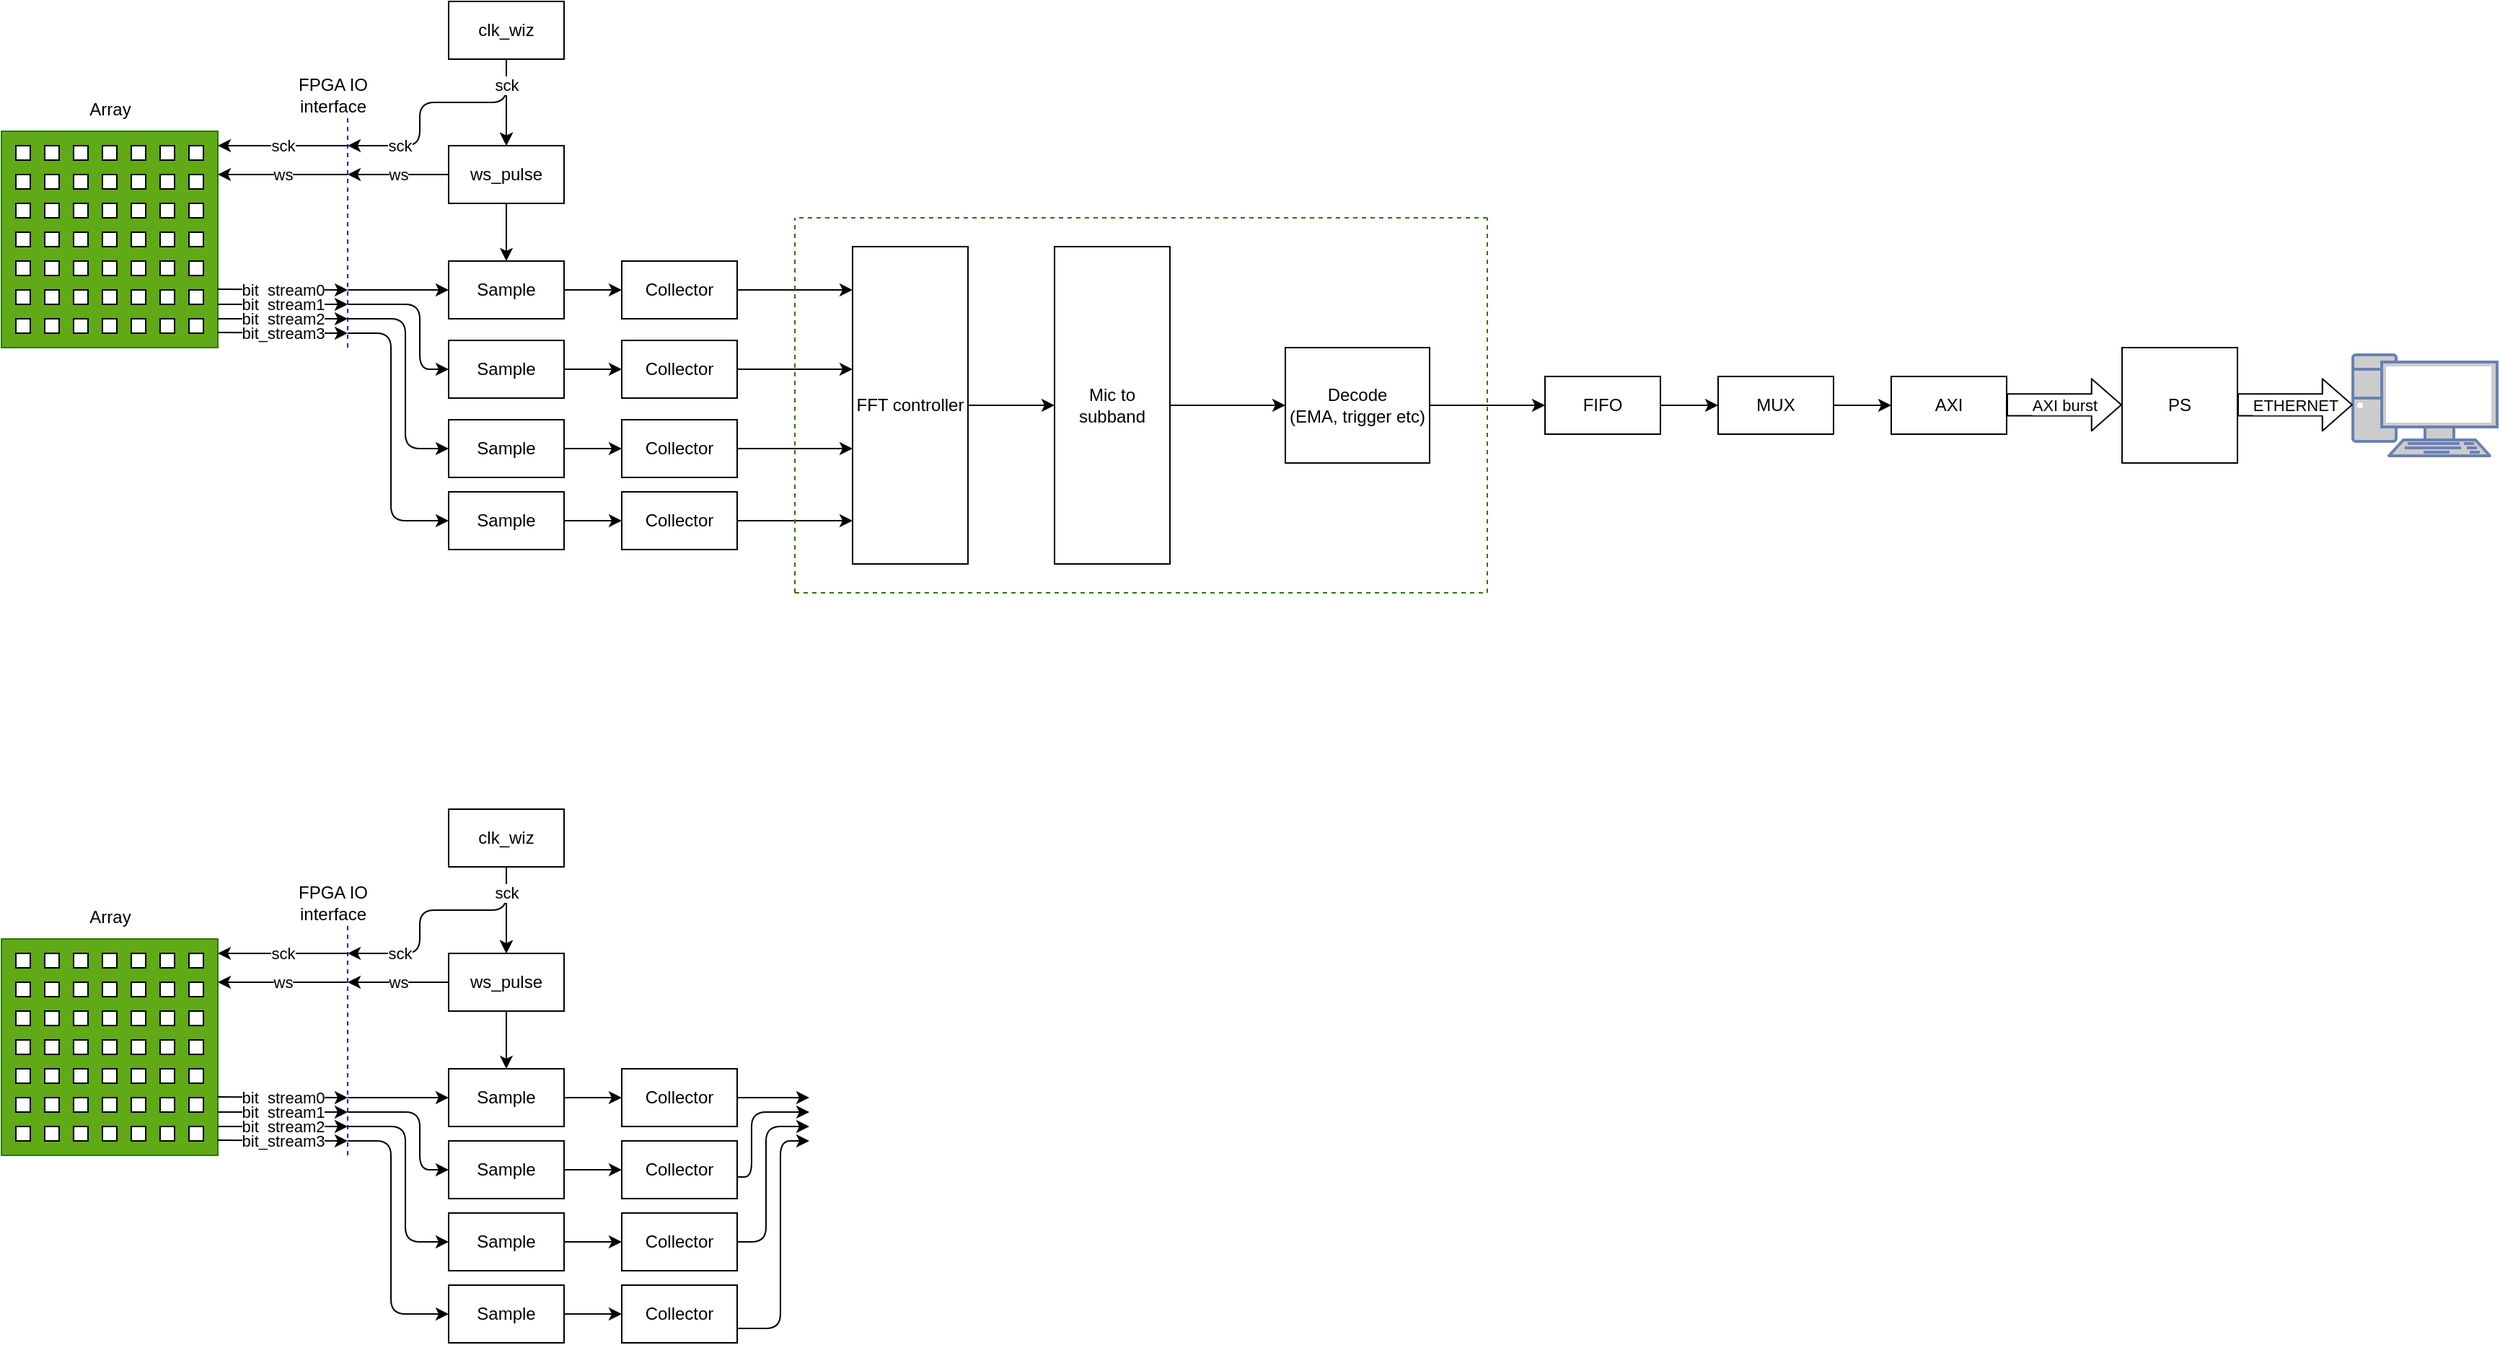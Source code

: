 <mxfile>
    <diagram id="GTZKiN90T42vVBbvYjVK" name="Page-1">
        <mxGraphModel dx="929" dy="769" grid="1" gridSize="10" guides="1" tooltips="1" connect="1" arrows="1" fold="1" page="1" pageScale="1" pageWidth="1920" pageHeight="1200" math="0" shadow="0">
            <root>
                <mxCell id="0"/>
                <mxCell id="1" parent="0"/>
                <mxCell id="2" value="" style="fontColor=#0066CC;verticalAlign=top;verticalLabelPosition=bottom;labelPosition=center;align=center;html=1;outlineConnect=0;fillColor=#CCCCCC;strokeColor=#6881B3;gradientColor=none;gradientDirection=north;strokeWidth=2;shape=mxgraph.networks.pc;" parent="1" vertex="1">
                    <mxGeometry x="1750" y="365" width="100" height="70" as="geometry"/>
                </mxCell>
                <mxCell id="3" value="" style="rounded=0;whiteSpace=wrap;html=1;fillColor=#60a917;fontColor=#ffffff;strokeColor=#2D7600;" parent="1" vertex="1">
                    <mxGeometry x="120" y="210" width="150" height="150" as="geometry"/>
                </mxCell>
                <mxCell id="4" value="" style="rounded=0;whiteSpace=wrap;html=1;" parent="1" vertex="1">
                    <mxGeometry x="130" y="220" width="10" height="10" as="geometry"/>
                </mxCell>
                <mxCell id="5" value="" style="rounded=0;whiteSpace=wrap;html=1;" parent="1" vertex="1">
                    <mxGeometry x="150" y="220" width="10" height="10" as="geometry"/>
                </mxCell>
                <mxCell id="6" value="" style="rounded=0;whiteSpace=wrap;html=1;" parent="1" vertex="1">
                    <mxGeometry x="170" y="220" width="10" height="10" as="geometry"/>
                </mxCell>
                <mxCell id="7" value="" style="rounded=0;whiteSpace=wrap;html=1;" parent="1" vertex="1">
                    <mxGeometry x="190" y="220" width="10" height="10" as="geometry"/>
                </mxCell>
                <mxCell id="8" value="" style="rounded=0;whiteSpace=wrap;html=1;" parent="1" vertex="1">
                    <mxGeometry x="210" y="220" width="10" height="10" as="geometry"/>
                </mxCell>
                <mxCell id="9" value="" style="rounded=0;whiteSpace=wrap;html=1;" parent="1" vertex="1">
                    <mxGeometry x="230" y="220" width="10" height="10" as="geometry"/>
                </mxCell>
                <mxCell id="10" value="" style="rounded=0;whiteSpace=wrap;html=1;" parent="1" vertex="1">
                    <mxGeometry x="250" y="220" width="10" height="10" as="geometry"/>
                </mxCell>
                <mxCell id="11" value="" style="rounded=0;whiteSpace=wrap;html=1;" parent="1" vertex="1">
                    <mxGeometry x="130" y="240" width="10" height="10" as="geometry"/>
                </mxCell>
                <mxCell id="12" value="" style="rounded=0;whiteSpace=wrap;html=1;" parent="1" vertex="1">
                    <mxGeometry x="150" y="240" width="10" height="10" as="geometry"/>
                </mxCell>
                <mxCell id="13" value="" style="rounded=0;whiteSpace=wrap;html=1;" parent="1" vertex="1">
                    <mxGeometry x="170" y="240" width="10" height="10" as="geometry"/>
                </mxCell>
                <mxCell id="14" value="" style="rounded=0;whiteSpace=wrap;html=1;" parent="1" vertex="1">
                    <mxGeometry x="190" y="240" width="10" height="10" as="geometry"/>
                </mxCell>
                <mxCell id="15" value="" style="rounded=0;whiteSpace=wrap;html=1;" parent="1" vertex="1">
                    <mxGeometry x="210" y="240" width="10" height="10" as="geometry"/>
                </mxCell>
                <mxCell id="16" value="" style="rounded=0;whiteSpace=wrap;html=1;" parent="1" vertex="1">
                    <mxGeometry x="230" y="240" width="10" height="10" as="geometry"/>
                </mxCell>
                <mxCell id="17" value="" style="rounded=0;whiteSpace=wrap;html=1;" parent="1" vertex="1">
                    <mxGeometry x="250" y="240" width="10" height="10" as="geometry"/>
                </mxCell>
                <mxCell id="18" value="" style="rounded=0;whiteSpace=wrap;html=1;" parent="1" vertex="1">
                    <mxGeometry x="130" y="260" width="10" height="10" as="geometry"/>
                </mxCell>
                <mxCell id="19" value="" style="rounded=0;whiteSpace=wrap;html=1;" parent="1" vertex="1">
                    <mxGeometry x="150" y="260" width="10" height="10" as="geometry"/>
                </mxCell>
                <mxCell id="20" value="" style="rounded=0;whiteSpace=wrap;html=1;" parent="1" vertex="1">
                    <mxGeometry x="170" y="260" width="10" height="10" as="geometry"/>
                </mxCell>
                <mxCell id="21" value="" style="rounded=0;whiteSpace=wrap;html=1;" parent="1" vertex="1">
                    <mxGeometry x="190" y="260" width="10" height="10" as="geometry"/>
                </mxCell>
                <mxCell id="22" value="" style="rounded=0;whiteSpace=wrap;html=1;" parent="1" vertex="1">
                    <mxGeometry x="210" y="260" width="10" height="10" as="geometry"/>
                </mxCell>
                <mxCell id="23" value="" style="rounded=0;whiteSpace=wrap;html=1;" parent="1" vertex="1">
                    <mxGeometry x="230" y="260" width="10" height="10" as="geometry"/>
                </mxCell>
                <mxCell id="24" value="" style="rounded=0;whiteSpace=wrap;html=1;" parent="1" vertex="1">
                    <mxGeometry x="250" y="260" width="10" height="10" as="geometry"/>
                </mxCell>
                <mxCell id="25" value="" style="rounded=0;whiteSpace=wrap;html=1;" parent="1" vertex="1">
                    <mxGeometry x="130" y="280" width="10" height="10" as="geometry"/>
                </mxCell>
                <mxCell id="26" value="" style="rounded=0;whiteSpace=wrap;html=1;" parent="1" vertex="1">
                    <mxGeometry x="150" y="280" width="10" height="10" as="geometry"/>
                </mxCell>
                <mxCell id="27" value="" style="rounded=0;whiteSpace=wrap;html=1;" parent="1" vertex="1">
                    <mxGeometry x="170" y="280" width="10" height="10" as="geometry"/>
                </mxCell>
                <mxCell id="28" value="" style="rounded=0;whiteSpace=wrap;html=1;" parent="1" vertex="1">
                    <mxGeometry x="190" y="280" width="10" height="10" as="geometry"/>
                </mxCell>
                <mxCell id="29" value="" style="rounded=0;whiteSpace=wrap;html=1;" parent="1" vertex="1">
                    <mxGeometry x="210" y="280" width="10" height="10" as="geometry"/>
                </mxCell>
                <mxCell id="30" value="" style="rounded=0;whiteSpace=wrap;html=1;" parent="1" vertex="1">
                    <mxGeometry x="230" y="280" width="10" height="10" as="geometry"/>
                </mxCell>
                <mxCell id="31" value="" style="rounded=0;whiteSpace=wrap;html=1;" parent="1" vertex="1">
                    <mxGeometry x="250" y="280" width="10" height="10" as="geometry"/>
                </mxCell>
                <mxCell id="32" value="" style="rounded=0;whiteSpace=wrap;html=1;" parent="1" vertex="1">
                    <mxGeometry x="130" y="300" width="10" height="10" as="geometry"/>
                </mxCell>
                <mxCell id="33" value="" style="rounded=0;whiteSpace=wrap;html=1;" parent="1" vertex="1">
                    <mxGeometry x="150" y="300" width="10" height="10" as="geometry"/>
                </mxCell>
                <mxCell id="34" value="" style="rounded=0;whiteSpace=wrap;html=1;" parent="1" vertex="1">
                    <mxGeometry x="170" y="300" width="10" height="10" as="geometry"/>
                </mxCell>
                <mxCell id="35" value="" style="rounded=0;whiteSpace=wrap;html=1;" parent="1" vertex="1">
                    <mxGeometry x="190" y="300" width="10" height="10" as="geometry"/>
                </mxCell>
                <mxCell id="36" value="" style="rounded=0;whiteSpace=wrap;html=1;" parent="1" vertex="1">
                    <mxGeometry x="210" y="300" width="10" height="10" as="geometry"/>
                </mxCell>
                <mxCell id="37" value="" style="rounded=0;whiteSpace=wrap;html=1;" parent="1" vertex="1">
                    <mxGeometry x="230" y="300" width="10" height="10" as="geometry"/>
                </mxCell>
                <mxCell id="38" value="" style="rounded=0;whiteSpace=wrap;html=1;" parent="1" vertex="1">
                    <mxGeometry x="250" y="300" width="10" height="10" as="geometry"/>
                </mxCell>
                <mxCell id="39" value="" style="rounded=0;whiteSpace=wrap;html=1;" parent="1" vertex="1">
                    <mxGeometry x="130" y="320" width="10" height="10" as="geometry"/>
                </mxCell>
                <mxCell id="40" value="" style="rounded=0;whiteSpace=wrap;html=1;" parent="1" vertex="1">
                    <mxGeometry x="150" y="320" width="10" height="10" as="geometry"/>
                </mxCell>
                <mxCell id="41" value="" style="rounded=0;whiteSpace=wrap;html=1;" parent="1" vertex="1">
                    <mxGeometry x="170" y="320" width="10" height="10" as="geometry"/>
                </mxCell>
                <mxCell id="42" value="" style="rounded=0;whiteSpace=wrap;html=1;" parent="1" vertex="1">
                    <mxGeometry x="190" y="320" width="10" height="10" as="geometry"/>
                </mxCell>
                <mxCell id="43" value="" style="rounded=0;whiteSpace=wrap;html=1;" parent="1" vertex="1">
                    <mxGeometry x="210" y="320" width="10" height="10" as="geometry"/>
                </mxCell>
                <mxCell id="44" value="" style="rounded=0;whiteSpace=wrap;html=1;" parent="1" vertex="1">
                    <mxGeometry x="230" y="320" width="10" height="10" as="geometry"/>
                </mxCell>
                <mxCell id="45" value="" style="rounded=0;whiteSpace=wrap;html=1;" parent="1" vertex="1">
                    <mxGeometry x="250" y="320" width="10" height="10" as="geometry"/>
                </mxCell>
                <mxCell id="46" value="" style="rounded=0;whiteSpace=wrap;html=1;" parent="1" vertex="1">
                    <mxGeometry x="130" y="340" width="10" height="10" as="geometry"/>
                </mxCell>
                <mxCell id="47" value="" style="rounded=0;whiteSpace=wrap;html=1;" parent="1" vertex="1">
                    <mxGeometry x="150" y="340" width="10" height="10" as="geometry"/>
                </mxCell>
                <mxCell id="48" value="" style="rounded=0;whiteSpace=wrap;html=1;" parent="1" vertex="1">
                    <mxGeometry x="170" y="340" width="10" height="10" as="geometry"/>
                </mxCell>
                <mxCell id="49" value="" style="rounded=0;whiteSpace=wrap;html=1;" parent="1" vertex="1">
                    <mxGeometry x="190" y="340" width="10" height="10" as="geometry"/>
                </mxCell>
                <mxCell id="50" value="" style="rounded=0;whiteSpace=wrap;html=1;" parent="1" vertex="1">
                    <mxGeometry x="210" y="340" width="10" height="10" as="geometry"/>
                </mxCell>
                <mxCell id="51" value="" style="rounded=0;whiteSpace=wrap;html=1;" parent="1" vertex="1">
                    <mxGeometry x="230" y="340" width="10" height="10" as="geometry"/>
                </mxCell>
                <mxCell id="52" value="" style="rounded=0;whiteSpace=wrap;html=1;" parent="1" vertex="1">
                    <mxGeometry x="250" y="340" width="10" height="10" as="geometry"/>
                </mxCell>
                <mxCell id="53" value="Array" style="text;html=1;align=center;verticalAlign=middle;resizable=0;points=[];autosize=1;strokeColor=none;fillColor=none;" parent="1" vertex="1">
                    <mxGeometry x="170" y="180" width="50" height="30" as="geometry"/>
                </mxCell>
                <mxCell id="54" value="bit_stream0" style="endArrow=classic;html=1;entryX=0;entryY=0;entryDx=0;entryDy=0;entryPerimeter=0;" parent="1" target="74" edge="1">
                    <mxGeometry width="50" height="50" relative="1" as="geometry">
                        <mxPoint x="270" y="319.52" as="sourcePoint"/>
                        <mxPoint x="350" y="319.52" as="targetPoint"/>
                    </mxGeometry>
                </mxCell>
                <mxCell id="55" value="ws" style="endArrow=classic;html=1;" parent="1" edge="1">
                    <mxGeometry width="50" height="50" relative="1" as="geometry">
                        <mxPoint x="360" y="240" as="sourcePoint"/>
                        <mxPoint x="270" y="240" as="targetPoint"/>
                    </mxGeometry>
                </mxCell>
                <mxCell id="56" value="sck" style="endArrow=classic;html=1;" parent="1" edge="1">
                    <mxGeometry width="50" height="50" relative="1" as="geometry">
                        <mxPoint x="360" y="220" as="sourcePoint"/>
                        <mxPoint x="270" y="220" as="targetPoint"/>
                    </mxGeometry>
                </mxCell>
                <mxCell id="57" value="bit_stream1" style="endArrow=classic;html=1;entryX=0;entryY=0;entryDx=0;entryDy=0;entryPerimeter=0;" parent="1" target="109" edge="1">
                    <mxGeometry width="50" height="50" relative="1" as="geometry">
                        <mxPoint x="270" y="330" as="sourcePoint"/>
                        <mxPoint x="350" y="330" as="targetPoint"/>
                    </mxGeometry>
                </mxCell>
                <mxCell id="58" value="bit_stream2" style="endArrow=classic;html=1;entryX=0;entryY=0;entryDx=0;entryDy=0;entryPerimeter=0;" parent="1" target="110" edge="1">
                    <mxGeometry width="50" height="50" relative="1" as="geometry">
                        <mxPoint x="270" y="340" as="sourcePoint"/>
                        <mxPoint x="350" y="340" as="targetPoint"/>
                        <mxPoint as="offset"/>
                    </mxGeometry>
                </mxCell>
                <mxCell id="59" value="bit_stream3" style="endArrow=classic;html=1;entryX=0;entryY=0;entryDx=0;entryDy=0;entryPerimeter=0;" parent="1" target="111" edge="1">
                    <mxGeometry width="50" height="50" relative="1" as="geometry">
                        <mxPoint x="270" y="349.52" as="sourcePoint"/>
                        <mxPoint x="350" y="349.52" as="targetPoint"/>
                    </mxGeometry>
                </mxCell>
                <mxCell id="60" value="" style="endArrow=none;dashed=1;html=1;fillColor=#6a00ff;strokeColor=#3700CC;" parent="1" edge="1">
                    <mxGeometry width="50" height="50" relative="1" as="geometry">
                        <mxPoint x="360" y="360" as="sourcePoint"/>
                        <mxPoint x="360" y="200" as="targetPoint"/>
                    </mxGeometry>
                </mxCell>
                <mxCell id="61" value="FPGA IO interface" style="text;html=1;align=center;verticalAlign=middle;whiteSpace=wrap;rounded=0;" parent="1" vertex="1">
                    <mxGeometry x="320" y="170" width="60" height="30" as="geometry"/>
                </mxCell>
                <mxCell id="62" style="edgeStyle=none;html=1;entryX=0.5;entryY=0;entryDx=0;entryDy=0;" parent="1" source="64" target="66" edge="1">
                    <mxGeometry relative="1" as="geometry"/>
                </mxCell>
                <mxCell id="63" value="" style="edgeStyle=none;html=1;" parent="1" source="64" target="66" edge="1">
                    <mxGeometry relative="1" as="geometry"/>
                </mxCell>
                <mxCell id="64" value="clk_wiz" style="rounded=0;whiteSpace=wrap;html=1;" parent="1" vertex="1">
                    <mxGeometry x="430" y="120" width="80" height="40" as="geometry"/>
                </mxCell>
                <mxCell id="65" style="edgeStyle=none;html=1;entryX=0.5;entryY=0;entryDx=0;entryDy=0;" parent="1" source="66" target="73" edge="1">
                    <mxGeometry relative="1" as="geometry"/>
                </mxCell>
                <mxCell id="66" value="ws_pulse" style="rounded=0;whiteSpace=wrap;html=1;" parent="1" vertex="1">
                    <mxGeometry x="430" y="220" width="80" height="40" as="geometry"/>
                </mxCell>
                <mxCell id="67" value="ws" style="endArrow=classic;html=1;" parent="1" edge="1">
                    <mxGeometry width="50" height="50" relative="1" as="geometry">
                        <mxPoint x="430" y="240" as="sourcePoint"/>
                        <mxPoint x="360" y="240" as="targetPoint"/>
                    </mxGeometry>
                </mxCell>
                <mxCell id="68" value="sck" style="edgeStyle=none;html=1;" parent="1" source="64" edge="1">
                    <mxGeometry x="-0.789" relative="1" as="geometry">
                        <mxPoint x="360" y="220" as="targetPoint"/>
                        <Array as="points">
                            <mxPoint x="470" y="190"/>
                            <mxPoint x="410" y="190"/>
                            <mxPoint x="410" y="220"/>
                        </Array>
                        <mxPoint as="offset"/>
                    </mxGeometry>
                </mxCell>
                <mxCell id="69" value="sck" style="edgeLabel;html=1;align=center;verticalAlign=middle;resizable=0;points=[];" parent="68" vertex="1" connectable="0">
                    <mxGeometry x="0.579" relative="1" as="geometry">
                        <mxPoint as="offset"/>
                    </mxGeometry>
                </mxCell>
                <mxCell id="72" style="edgeStyle=none;html=1;entryX=0;entryY=0.5;entryDx=0;entryDy=0;" parent="1" source="73" target="76" edge="1">
                    <mxGeometry relative="1" as="geometry"/>
                </mxCell>
                <mxCell id="73" value="Sample" style="rounded=0;whiteSpace=wrap;html=1;" parent="1" vertex="1">
                    <mxGeometry x="430" y="300" width="80" height="40" as="geometry"/>
                </mxCell>
                <mxCell id="74" value="" style="endArrow=classic;html=1;" parent="1" edge="1">
                    <mxGeometry width="50" height="50" relative="1" as="geometry">
                        <mxPoint x="360" y="320" as="sourcePoint"/>
                        <mxPoint x="430" y="320" as="targetPoint"/>
                    </mxGeometry>
                </mxCell>
                <mxCell id="75" value="" style="edgeStyle=none;html=1;" parent="1" source="76" edge="1">
                    <mxGeometry relative="1" as="geometry">
                        <mxPoint x="710" y="320" as="targetPoint"/>
                    </mxGeometry>
                </mxCell>
                <mxCell id="76" value="Collector" style="rounded=0;whiteSpace=wrap;html=1;" parent="1" vertex="1">
                    <mxGeometry x="550" y="300" width="80" height="40" as="geometry"/>
                </mxCell>
                <mxCell id="117" style="edgeStyle=none;html=1;exitX=1;exitY=0.5;exitDx=0;exitDy=0;entryX=0;entryY=0.5;entryDx=0;entryDy=0;" parent="1" source="80" target="116" edge="1">
                    <mxGeometry relative="1" as="geometry"/>
                </mxCell>
                <mxCell id="80" value="FFT controller" style="rounded=0;whiteSpace=wrap;html=1;" parent="1" vertex="1">
                    <mxGeometry x="710" y="290" width="80" height="220" as="geometry"/>
                </mxCell>
                <mxCell id="81" value="" style="edgeStyle=none;html=1;" parent="1" source="82" target="84" edge="1">
                    <mxGeometry relative="1" as="geometry"/>
                </mxCell>
                <mxCell id="82" value="Decode&lt;div&gt;(EMA, trigger etc)&lt;/div&gt;" style="rounded=0;whiteSpace=wrap;html=1;" parent="1" vertex="1">
                    <mxGeometry x="1010" y="360" width="100" height="80" as="geometry"/>
                </mxCell>
                <mxCell id="83" value="" style="edgeStyle=none;html=1;" parent="1" source="84" target="86" edge="1">
                    <mxGeometry relative="1" as="geometry"/>
                </mxCell>
                <mxCell id="84" value="FIFO" style="rounded=0;whiteSpace=wrap;html=1;" parent="1" vertex="1">
                    <mxGeometry x="1190" y="380" width="80" height="40" as="geometry"/>
                </mxCell>
                <mxCell id="85" value="" style="edgeStyle=none;html=1;" parent="1" source="86" target="87" edge="1">
                    <mxGeometry relative="1" as="geometry"/>
                </mxCell>
                <mxCell id="86" value="MUX" style="rounded=0;whiteSpace=wrap;html=1;" parent="1" vertex="1">
                    <mxGeometry x="1310" y="380" width="80" height="40" as="geometry"/>
                </mxCell>
                <mxCell id="87" value="AXI" style="rounded=0;whiteSpace=wrap;html=1;" parent="1" vertex="1">
                    <mxGeometry x="1430" y="380" width="80" height="40" as="geometry"/>
                </mxCell>
                <mxCell id="88" value="PS" style="rounded=0;whiteSpace=wrap;html=1;" parent="1" vertex="1">
                    <mxGeometry x="1590" y="360" width="80" height="80" as="geometry"/>
                </mxCell>
                <mxCell id="89" value="ETHERNET" style="shape=flexArrow;endArrow=classic;html=1;exitX=1;exitY=0.5;exitDx=0;exitDy=0;width=15.161;endSize=6.539;" parent="1" edge="1">
                    <mxGeometry width="50" height="50" relative="1" as="geometry">
                        <mxPoint x="1670" y="399.68" as="sourcePoint"/>
                        <mxPoint x="1750" y="399.68" as="targetPoint"/>
                    </mxGeometry>
                </mxCell>
                <mxCell id="90" value="AXI burst" style="shape=flexArrow;endArrow=classic;html=1;exitX=1;exitY=0.5;exitDx=0;exitDy=0;width=15.161;endSize=6.539;" parent="1" edge="1">
                    <mxGeometry width="50" height="50" relative="1" as="geometry">
                        <mxPoint x="1510" y="399.68" as="sourcePoint"/>
                        <mxPoint x="1590" y="399.68" as="targetPoint"/>
                    </mxGeometry>
                </mxCell>
                <mxCell id="97" style="edgeStyle=none;html=1;entryX=0;entryY=0.5;entryDx=0;entryDy=0;" parent="1" source="98" target="100" edge="1">
                    <mxGeometry relative="1" as="geometry"/>
                </mxCell>
                <mxCell id="98" value="Sample" style="rounded=0;whiteSpace=wrap;html=1;" parent="1" vertex="1">
                    <mxGeometry x="430" y="355" width="80" height="40" as="geometry"/>
                </mxCell>
                <mxCell id="99" value="" style="edgeStyle=none;html=1;" parent="1" source="100" edge="1">
                    <mxGeometry relative="1" as="geometry">
                        <mxPoint x="710" y="375" as="targetPoint"/>
                    </mxGeometry>
                </mxCell>
                <mxCell id="100" value="Collector" style="rounded=0;whiteSpace=wrap;html=1;" parent="1" vertex="1">
                    <mxGeometry x="550" y="355" width="80" height="40" as="geometry"/>
                </mxCell>
                <mxCell id="101" style="edgeStyle=none;html=1;entryX=0;entryY=0.5;entryDx=0;entryDy=0;" parent="1" source="102" target="104" edge="1">
                    <mxGeometry relative="1" as="geometry"/>
                </mxCell>
                <mxCell id="102" value="Sample" style="rounded=0;whiteSpace=wrap;html=1;" parent="1" vertex="1">
                    <mxGeometry x="430" y="410" width="80" height="40" as="geometry"/>
                </mxCell>
                <mxCell id="103" value="" style="edgeStyle=none;html=1;" parent="1" source="104" edge="1">
                    <mxGeometry relative="1" as="geometry">
                        <mxPoint x="710" y="430" as="targetPoint"/>
                    </mxGeometry>
                </mxCell>
                <mxCell id="104" value="Collector" style="rounded=0;whiteSpace=wrap;html=1;" parent="1" vertex="1">
                    <mxGeometry x="550" y="410" width="80" height="40" as="geometry"/>
                </mxCell>
                <mxCell id="105" style="edgeStyle=none;html=1;entryX=0;entryY=0.5;entryDx=0;entryDy=0;" parent="1" source="106" target="108" edge="1">
                    <mxGeometry relative="1" as="geometry"/>
                </mxCell>
                <mxCell id="106" value="Sample" style="rounded=0;whiteSpace=wrap;html=1;" parent="1" vertex="1">
                    <mxGeometry x="430" y="460" width="80" height="40" as="geometry"/>
                </mxCell>
                <mxCell id="107" value="" style="edgeStyle=none;html=1;" parent="1" source="108" edge="1">
                    <mxGeometry relative="1" as="geometry">
                        <mxPoint x="710" y="480" as="targetPoint"/>
                    </mxGeometry>
                </mxCell>
                <mxCell id="108" value="Collector" style="rounded=0;whiteSpace=wrap;html=1;" parent="1" vertex="1">
                    <mxGeometry x="550" y="460" width="80" height="40" as="geometry"/>
                </mxCell>
                <mxCell id="109" value="" style="endArrow=classic;html=1;entryX=0;entryY=0.5;entryDx=0;entryDy=0;" parent="1" target="98" edge="1">
                    <mxGeometry width="50" height="50" relative="1" as="geometry">
                        <mxPoint x="360" y="330" as="sourcePoint"/>
                        <mxPoint x="430" y="330" as="targetPoint"/>
                        <Array as="points">
                            <mxPoint x="410" y="330"/>
                            <mxPoint x="410" y="375"/>
                        </Array>
                    </mxGeometry>
                </mxCell>
                <mxCell id="110" value="" style="endArrow=classic;html=1;entryX=0;entryY=0.5;entryDx=0;entryDy=0;" parent="1" target="102" edge="1">
                    <mxGeometry width="50" height="50" relative="1" as="geometry">
                        <mxPoint x="360" y="340" as="sourcePoint"/>
                        <mxPoint x="430" y="340" as="targetPoint"/>
                        <Array as="points">
                            <mxPoint x="400" y="340"/>
                            <mxPoint x="400" y="430"/>
                        </Array>
                    </mxGeometry>
                </mxCell>
                <mxCell id="111" value="" style="endArrow=classic;html=1;entryX=0;entryY=0.5;entryDx=0;entryDy=0;" parent="1" target="106" edge="1">
                    <mxGeometry width="50" height="50" relative="1" as="geometry">
                        <mxPoint x="360" y="350" as="sourcePoint"/>
                        <mxPoint x="430" y="350" as="targetPoint"/>
                        <Array as="points">
                            <mxPoint x="390" y="350"/>
                            <mxPoint x="390" y="480"/>
                        </Array>
                    </mxGeometry>
                </mxCell>
                <mxCell id="112" value="" style="endArrow=none;dashed=1;html=1;fillColor=#60a917;strokeColor=#2D7600;" parent="1" edge="1">
                    <mxGeometry width="50" height="50" relative="1" as="geometry">
                        <mxPoint x="670" y="530" as="sourcePoint"/>
                        <mxPoint x="670" y="270" as="targetPoint"/>
                    </mxGeometry>
                </mxCell>
                <mxCell id="113" value="" style="endArrow=none;dashed=1;html=1;fillColor=#60a917;strokeColor=#2D7600;" parent="1" edge="1">
                    <mxGeometry width="50" height="50" relative="1" as="geometry">
                        <mxPoint x="1150" y="530" as="sourcePoint"/>
                        <mxPoint x="1150" y="270" as="targetPoint"/>
                    </mxGeometry>
                </mxCell>
                <mxCell id="114" value="" style="endArrow=none;dashed=1;html=1;fillColor=#60a917;strokeColor=#2D7600;" parent="1" edge="1">
                    <mxGeometry width="50" height="50" relative="1" as="geometry">
                        <mxPoint x="670" y="530" as="sourcePoint"/>
                        <mxPoint x="1150" y="530" as="targetPoint"/>
                    </mxGeometry>
                </mxCell>
                <mxCell id="115" value="" style="endArrow=none;dashed=1;html=1;fillColor=#60a917;strokeColor=#2D7600;" parent="1" edge="1">
                    <mxGeometry width="50" height="50" relative="1" as="geometry">
                        <mxPoint x="1150" y="270" as="sourcePoint"/>
                        <mxPoint x="670" y="270" as="targetPoint"/>
                    </mxGeometry>
                </mxCell>
                <mxCell id="118" style="edgeStyle=none;html=1;exitX=1;exitY=0.5;exitDx=0;exitDy=0;entryX=0;entryY=0.5;entryDx=0;entryDy=0;" parent="1" source="116" target="82" edge="1">
                    <mxGeometry relative="1" as="geometry"/>
                </mxCell>
                <mxCell id="116" value="Mic to subband" style="rounded=0;whiteSpace=wrap;html=1;" parent="1" vertex="1">
                    <mxGeometry x="850" y="290" width="80" height="220" as="geometry"/>
                </mxCell>
                <mxCell id="119" value="" style="rounded=0;whiteSpace=wrap;html=1;fillColor=#60a917;fontColor=#ffffff;strokeColor=#2D7600;" vertex="1" parent="1">
                    <mxGeometry x="120" y="770" width="150" height="150" as="geometry"/>
                </mxCell>
                <mxCell id="120" value="" style="rounded=0;whiteSpace=wrap;html=1;" vertex="1" parent="1">
                    <mxGeometry x="130" y="780" width="10" height="10" as="geometry"/>
                </mxCell>
                <mxCell id="121" value="" style="rounded=0;whiteSpace=wrap;html=1;" vertex="1" parent="1">
                    <mxGeometry x="150" y="780" width="10" height="10" as="geometry"/>
                </mxCell>
                <mxCell id="122" value="" style="rounded=0;whiteSpace=wrap;html=1;" vertex="1" parent="1">
                    <mxGeometry x="170" y="780" width="10" height="10" as="geometry"/>
                </mxCell>
                <mxCell id="123" value="" style="rounded=0;whiteSpace=wrap;html=1;" vertex="1" parent="1">
                    <mxGeometry x="190" y="780" width="10" height="10" as="geometry"/>
                </mxCell>
                <mxCell id="124" value="" style="rounded=0;whiteSpace=wrap;html=1;" vertex="1" parent="1">
                    <mxGeometry x="210" y="780" width="10" height="10" as="geometry"/>
                </mxCell>
                <mxCell id="125" value="" style="rounded=0;whiteSpace=wrap;html=1;" vertex="1" parent="1">
                    <mxGeometry x="230" y="780" width="10" height="10" as="geometry"/>
                </mxCell>
                <mxCell id="126" value="" style="rounded=0;whiteSpace=wrap;html=1;" vertex="1" parent="1">
                    <mxGeometry x="250" y="780" width="10" height="10" as="geometry"/>
                </mxCell>
                <mxCell id="127" value="" style="rounded=0;whiteSpace=wrap;html=1;" vertex="1" parent="1">
                    <mxGeometry x="130" y="800" width="10" height="10" as="geometry"/>
                </mxCell>
                <mxCell id="128" value="" style="rounded=0;whiteSpace=wrap;html=1;" vertex="1" parent="1">
                    <mxGeometry x="150" y="800" width="10" height="10" as="geometry"/>
                </mxCell>
                <mxCell id="129" value="" style="rounded=0;whiteSpace=wrap;html=1;" vertex="1" parent="1">
                    <mxGeometry x="170" y="800" width="10" height="10" as="geometry"/>
                </mxCell>
                <mxCell id="130" value="" style="rounded=0;whiteSpace=wrap;html=1;" vertex="1" parent="1">
                    <mxGeometry x="190" y="800" width="10" height="10" as="geometry"/>
                </mxCell>
                <mxCell id="131" value="" style="rounded=0;whiteSpace=wrap;html=1;" vertex="1" parent="1">
                    <mxGeometry x="210" y="800" width="10" height="10" as="geometry"/>
                </mxCell>
                <mxCell id="132" value="" style="rounded=0;whiteSpace=wrap;html=1;" vertex="1" parent="1">
                    <mxGeometry x="230" y="800" width="10" height="10" as="geometry"/>
                </mxCell>
                <mxCell id="133" value="" style="rounded=0;whiteSpace=wrap;html=1;" vertex="1" parent="1">
                    <mxGeometry x="250" y="800" width="10" height="10" as="geometry"/>
                </mxCell>
                <mxCell id="134" value="" style="rounded=0;whiteSpace=wrap;html=1;" vertex="1" parent="1">
                    <mxGeometry x="130" y="820" width="10" height="10" as="geometry"/>
                </mxCell>
                <mxCell id="135" value="" style="rounded=0;whiteSpace=wrap;html=1;" vertex="1" parent="1">
                    <mxGeometry x="150" y="820" width="10" height="10" as="geometry"/>
                </mxCell>
                <mxCell id="136" value="" style="rounded=0;whiteSpace=wrap;html=1;" vertex="1" parent="1">
                    <mxGeometry x="170" y="820" width="10" height="10" as="geometry"/>
                </mxCell>
                <mxCell id="137" value="" style="rounded=0;whiteSpace=wrap;html=1;" vertex="1" parent="1">
                    <mxGeometry x="190" y="820" width="10" height="10" as="geometry"/>
                </mxCell>
                <mxCell id="138" value="" style="rounded=0;whiteSpace=wrap;html=1;" vertex="1" parent="1">
                    <mxGeometry x="210" y="820" width="10" height="10" as="geometry"/>
                </mxCell>
                <mxCell id="139" value="" style="rounded=0;whiteSpace=wrap;html=1;" vertex="1" parent="1">
                    <mxGeometry x="230" y="820" width="10" height="10" as="geometry"/>
                </mxCell>
                <mxCell id="140" value="" style="rounded=0;whiteSpace=wrap;html=1;" vertex="1" parent="1">
                    <mxGeometry x="250" y="820" width="10" height="10" as="geometry"/>
                </mxCell>
                <mxCell id="141" value="" style="rounded=0;whiteSpace=wrap;html=1;" vertex="1" parent="1">
                    <mxGeometry x="130" y="840" width="10" height="10" as="geometry"/>
                </mxCell>
                <mxCell id="142" value="" style="rounded=0;whiteSpace=wrap;html=1;" vertex="1" parent="1">
                    <mxGeometry x="150" y="840" width="10" height="10" as="geometry"/>
                </mxCell>
                <mxCell id="143" value="" style="rounded=0;whiteSpace=wrap;html=1;" vertex="1" parent="1">
                    <mxGeometry x="170" y="840" width="10" height="10" as="geometry"/>
                </mxCell>
                <mxCell id="144" value="" style="rounded=0;whiteSpace=wrap;html=1;" vertex="1" parent="1">
                    <mxGeometry x="190" y="840" width="10" height="10" as="geometry"/>
                </mxCell>
                <mxCell id="145" value="" style="rounded=0;whiteSpace=wrap;html=1;" vertex="1" parent="1">
                    <mxGeometry x="210" y="840" width="10" height="10" as="geometry"/>
                </mxCell>
                <mxCell id="146" value="" style="rounded=0;whiteSpace=wrap;html=1;" vertex="1" parent="1">
                    <mxGeometry x="230" y="840" width="10" height="10" as="geometry"/>
                </mxCell>
                <mxCell id="147" value="" style="rounded=0;whiteSpace=wrap;html=1;" vertex="1" parent="1">
                    <mxGeometry x="250" y="840" width="10" height="10" as="geometry"/>
                </mxCell>
                <mxCell id="148" value="" style="rounded=0;whiteSpace=wrap;html=1;" vertex="1" parent="1">
                    <mxGeometry x="130" y="860" width="10" height="10" as="geometry"/>
                </mxCell>
                <mxCell id="149" value="" style="rounded=0;whiteSpace=wrap;html=1;" vertex="1" parent="1">
                    <mxGeometry x="150" y="860" width="10" height="10" as="geometry"/>
                </mxCell>
                <mxCell id="150" value="" style="rounded=0;whiteSpace=wrap;html=1;" vertex="1" parent="1">
                    <mxGeometry x="170" y="860" width="10" height="10" as="geometry"/>
                </mxCell>
                <mxCell id="151" value="" style="rounded=0;whiteSpace=wrap;html=1;" vertex="1" parent="1">
                    <mxGeometry x="190" y="860" width="10" height="10" as="geometry"/>
                </mxCell>
                <mxCell id="152" value="" style="rounded=0;whiteSpace=wrap;html=1;" vertex="1" parent="1">
                    <mxGeometry x="210" y="860" width="10" height="10" as="geometry"/>
                </mxCell>
                <mxCell id="153" value="" style="rounded=0;whiteSpace=wrap;html=1;" vertex="1" parent="1">
                    <mxGeometry x="230" y="860" width="10" height="10" as="geometry"/>
                </mxCell>
                <mxCell id="154" value="" style="rounded=0;whiteSpace=wrap;html=1;" vertex="1" parent="1">
                    <mxGeometry x="250" y="860" width="10" height="10" as="geometry"/>
                </mxCell>
                <mxCell id="155" value="" style="rounded=0;whiteSpace=wrap;html=1;" vertex="1" parent="1">
                    <mxGeometry x="130" y="880" width="10" height="10" as="geometry"/>
                </mxCell>
                <mxCell id="156" value="" style="rounded=0;whiteSpace=wrap;html=1;" vertex="1" parent="1">
                    <mxGeometry x="150" y="880" width="10" height="10" as="geometry"/>
                </mxCell>
                <mxCell id="157" value="" style="rounded=0;whiteSpace=wrap;html=1;" vertex="1" parent="1">
                    <mxGeometry x="170" y="880" width="10" height="10" as="geometry"/>
                </mxCell>
                <mxCell id="158" value="" style="rounded=0;whiteSpace=wrap;html=1;" vertex="1" parent="1">
                    <mxGeometry x="190" y="880" width="10" height="10" as="geometry"/>
                </mxCell>
                <mxCell id="159" value="" style="rounded=0;whiteSpace=wrap;html=1;" vertex="1" parent="1">
                    <mxGeometry x="210" y="880" width="10" height="10" as="geometry"/>
                </mxCell>
                <mxCell id="160" value="" style="rounded=0;whiteSpace=wrap;html=1;" vertex="1" parent="1">
                    <mxGeometry x="230" y="880" width="10" height="10" as="geometry"/>
                </mxCell>
                <mxCell id="161" value="" style="rounded=0;whiteSpace=wrap;html=1;" vertex="1" parent="1">
                    <mxGeometry x="250" y="880" width="10" height="10" as="geometry"/>
                </mxCell>
                <mxCell id="162" value="" style="rounded=0;whiteSpace=wrap;html=1;" vertex="1" parent="1">
                    <mxGeometry x="130" y="900" width="10" height="10" as="geometry"/>
                </mxCell>
                <mxCell id="163" value="" style="rounded=0;whiteSpace=wrap;html=1;" vertex="1" parent="1">
                    <mxGeometry x="150" y="900" width="10" height="10" as="geometry"/>
                </mxCell>
                <mxCell id="164" value="" style="rounded=0;whiteSpace=wrap;html=1;" vertex="1" parent="1">
                    <mxGeometry x="170" y="900" width="10" height="10" as="geometry"/>
                </mxCell>
                <mxCell id="165" value="" style="rounded=0;whiteSpace=wrap;html=1;" vertex="1" parent="1">
                    <mxGeometry x="190" y="900" width="10" height="10" as="geometry"/>
                </mxCell>
                <mxCell id="166" value="" style="rounded=0;whiteSpace=wrap;html=1;" vertex="1" parent="1">
                    <mxGeometry x="210" y="900" width="10" height="10" as="geometry"/>
                </mxCell>
                <mxCell id="167" value="" style="rounded=0;whiteSpace=wrap;html=1;" vertex="1" parent="1">
                    <mxGeometry x="230" y="900" width="10" height="10" as="geometry"/>
                </mxCell>
                <mxCell id="168" value="" style="rounded=0;whiteSpace=wrap;html=1;" vertex="1" parent="1">
                    <mxGeometry x="250" y="900" width="10" height="10" as="geometry"/>
                </mxCell>
                <mxCell id="169" value="Array" style="text;html=1;align=center;verticalAlign=middle;resizable=0;points=[];autosize=1;strokeColor=none;fillColor=none;" vertex="1" parent="1">
                    <mxGeometry x="170" y="740" width="50" height="30" as="geometry"/>
                </mxCell>
                <mxCell id="170" value="bit_stream0" style="endArrow=classic;html=1;entryX=0;entryY=0;entryDx=0;entryDy=0;entryPerimeter=0;" edge="1" parent="1" target="188">
                    <mxGeometry width="50" height="50" relative="1" as="geometry">
                        <mxPoint x="270" y="879.52" as="sourcePoint"/>
                        <mxPoint x="350" y="879.52" as="targetPoint"/>
                    </mxGeometry>
                </mxCell>
                <mxCell id="171" value="ws" style="endArrow=classic;html=1;" edge="1" parent="1">
                    <mxGeometry width="50" height="50" relative="1" as="geometry">
                        <mxPoint x="360" y="800" as="sourcePoint"/>
                        <mxPoint x="270" y="800" as="targetPoint"/>
                    </mxGeometry>
                </mxCell>
                <mxCell id="172" value="sck" style="endArrow=classic;html=1;" edge="1" parent="1">
                    <mxGeometry width="50" height="50" relative="1" as="geometry">
                        <mxPoint x="360" y="780" as="sourcePoint"/>
                        <mxPoint x="270" y="780" as="targetPoint"/>
                    </mxGeometry>
                </mxCell>
                <mxCell id="173" value="bit_stream1" style="endArrow=classic;html=1;entryX=0;entryY=0;entryDx=0;entryDy=0;entryPerimeter=0;" edge="1" parent="1" target="199">
                    <mxGeometry width="50" height="50" relative="1" as="geometry">
                        <mxPoint x="270" y="890" as="sourcePoint"/>
                        <mxPoint x="350" y="890" as="targetPoint"/>
                    </mxGeometry>
                </mxCell>
                <mxCell id="174" value="bit_stream2" style="endArrow=classic;html=1;entryX=0;entryY=0;entryDx=0;entryDy=0;entryPerimeter=0;" edge="1" parent="1" target="200">
                    <mxGeometry width="50" height="50" relative="1" as="geometry">
                        <mxPoint x="270" y="900" as="sourcePoint"/>
                        <mxPoint x="350" y="900" as="targetPoint"/>
                        <mxPoint as="offset"/>
                    </mxGeometry>
                </mxCell>
                <mxCell id="175" value="bit_stream3" style="endArrow=classic;html=1;entryX=0;entryY=0;entryDx=0;entryDy=0;entryPerimeter=0;" edge="1" parent="1" target="201">
                    <mxGeometry width="50" height="50" relative="1" as="geometry">
                        <mxPoint x="270" y="909.52" as="sourcePoint"/>
                        <mxPoint x="350" y="909.52" as="targetPoint"/>
                    </mxGeometry>
                </mxCell>
                <mxCell id="176" value="" style="endArrow=none;dashed=1;html=1;fillColor=#6a00ff;strokeColor=#3700CC;" edge="1" parent="1">
                    <mxGeometry width="50" height="50" relative="1" as="geometry">
                        <mxPoint x="360" y="920" as="sourcePoint"/>
                        <mxPoint x="360" y="760" as="targetPoint"/>
                    </mxGeometry>
                </mxCell>
                <mxCell id="177" value="FPGA IO interface" style="text;html=1;align=center;verticalAlign=middle;whiteSpace=wrap;rounded=0;" vertex="1" parent="1">
                    <mxGeometry x="320" y="730" width="60" height="30" as="geometry"/>
                </mxCell>
                <mxCell id="178" style="edgeStyle=none;html=1;entryX=0.5;entryY=0;entryDx=0;entryDy=0;" edge="1" parent="1" source="180" target="182">
                    <mxGeometry relative="1" as="geometry"/>
                </mxCell>
                <mxCell id="179" value="" style="edgeStyle=none;html=1;" edge="1" parent="1" source="180" target="182">
                    <mxGeometry relative="1" as="geometry"/>
                </mxCell>
                <mxCell id="180" value="clk_wiz" style="rounded=0;whiteSpace=wrap;html=1;" vertex="1" parent="1">
                    <mxGeometry x="430" y="680" width="80" height="40" as="geometry"/>
                </mxCell>
                <mxCell id="181" style="edgeStyle=none;html=1;entryX=0.5;entryY=0;entryDx=0;entryDy=0;" edge="1" parent="1" source="182" target="187">
                    <mxGeometry relative="1" as="geometry"/>
                </mxCell>
                <mxCell id="182" value="ws_pulse" style="rounded=0;whiteSpace=wrap;html=1;" vertex="1" parent="1">
                    <mxGeometry x="430" y="780" width="80" height="40" as="geometry"/>
                </mxCell>
                <mxCell id="183" value="ws" style="endArrow=classic;html=1;" edge="1" parent="1">
                    <mxGeometry width="50" height="50" relative="1" as="geometry">
                        <mxPoint x="430" y="800" as="sourcePoint"/>
                        <mxPoint x="360" y="800" as="targetPoint"/>
                    </mxGeometry>
                </mxCell>
                <mxCell id="184" value="sck" style="edgeStyle=none;html=1;" edge="1" parent="1" source="180">
                    <mxGeometry x="-0.789" relative="1" as="geometry">
                        <mxPoint x="360" y="780" as="targetPoint"/>
                        <Array as="points">
                            <mxPoint x="470" y="750"/>
                            <mxPoint x="410" y="750"/>
                            <mxPoint x="410" y="780"/>
                        </Array>
                        <mxPoint as="offset"/>
                    </mxGeometry>
                </mxCell>
                <mxCell id="185" value="sck" style="edgeLabel;html=1;align=center;verticalAlign=middle;resizable=0;points=[];" vertex="1" connectable="0" parent="184">
                    <mxGeometry x="0.579" relative="1" as="geometry">
                        <mxPoint as="offset"/>
                    </mxGeometry>
                </mxCell>
                <mxCell id="186" style="edgeStyle=none;html=1;entryX=0;entryY=0.5;entryDx=0;entryDy=0;" edge="1" parent="1" source="187" target="189">
                    <mxGeometry relative="1" as="geometry"/>
                </mxCell>
                <mxCell id="187" value="Sample" style="rounded=0;whiteSpace=wrap;html=1;" vertex="1" parent="1">
                    <mxGeometry x="430" y="860" width="80" height="40" as="geometry"/>
                </mxCell>
                <mxCell id="188" value="" style="endArrow=classic;html=1;" edge="1" parent="1">
                    <mxGeometry width="50" height="50" relative="1" as="geometry">
                        <mxPoint x="360" y="880" as="sourcePoint"/>
                        <mxPoint x="430" y="880" as="targetPoint"/>
                    </mxGeometry>
                </mxCell>
                <mxCell id="189" value="Collector" style="rounded=0;whiteSpace=wrap;html=1;" vertex="1" parent="1">
                    <mxGeometry x="550" y="860" width="80" height="40" as="geometry"/>
                </mxCell>
                <mxCell id="190" style="edgeStyle=none;html=1;entryX=0;entryY=0.5;entryDx=0;entryDy=0;" edge="1" parent="1" source="191" target="192">
                    <mxGeometry relative="1" as="geometry"/>
                </mxCell>
                <mxCell id="191" value="Sample" style="rounded=0;whiteSpace=wrap;html=1;" vertex="1" parent="1">
                    <mxGeometry x="430" y="910" width="80" height="40" as="geometry"/>
                </mxCell>
                <mxCell id="192" value="Collector" style="rounded=0;whiteSpace=wrap;html=1;" vertex="1" parent="1">
                    <mxGeometry x="550" y="910" width="80" height="40" as="geometry"/>
                </mxCell>
                <mxCell id="193" style="edgeStyle=none;html=1;entryX=0;entryY=0.5;entryDx=0;entryDy=0;" edge="1" parent="1" source="194" target="195">
                    <mxGeometry relative="1" as="geometry"/>
                </mxCell>
                <mxCell id="194" value="Sample" style="rounded=0;whiteSpace=wrap;html=1;" vertex="1" parent="1">
                    <mxGeometry x="430" y="960" width="80" height="40" as="geometry"/>
                </mxCell>
                <mxCell id="195" value="Collector" style="rounded=0;whiteSpace=wrap;html=1;" vertex="1" parent="1">
                    <mxGeometry x="550" y="960" width="80" height="40" as="geometry"/>
                </mxCell>
                <mxCell id="196" style="edgeStyle=none;html=1;entryX=0;entryY=0.5;entryDx=0;entryDy=0;" edge="1" parent="1" source="197" target="198">
                    <mxGeometry relative="1" as="geometry"/>
                </mxCell>
                <mxCell id="197" value="Sample" style="rounded=0;whiteSpace=wrap;html=1;" vertex="1" parent="1">
                    <mxGeometry x="430" y="1010" width="80" height="40" as="geometry"/>
                </mxCell>
                <mxCell id="198" value="Collector" style="rounded=0;whiteSpace=wrap;html=1;" vertex="1" parent="1">
                    <mxGeometry x="550" y="1010" width="80" height="40" as="geometry"/>
                </mxCell>
                <mxCell id="199" value="" style="endArrow=classic;html=1;entryX=0;entryY=0.5;entryDx=0;entryDy=0;" edge="1" parent="1" target="191">
                    <mxGeometry width="50" height="50" relative="1" as="geometry">
                        <mxPoint x="360" y="890" as="sourcePoint"/>
                        <mxPoint x="430" y="890" as="targetPoint"/>
                        <Array as="points">
                            <mxPoint x="410" y="890"/>
                            <mxPoint x="410" y="930"/>
                        </Array>
                    </mxGeometry>
                </mxCell>
                <mxCell id="200" value="" style="endArrow=classic;html=1;entryX=0;entryY=0.5;entryDx=0;entryDy=0;" edge="1" parent="1" target="194">
                    <mxGeometry width="50" height="50" relative="1" as="geometry">
                        <mxPoint x="360" y="900" as="sourcePoint"/>
                        <mxPoint x="430" y="900" as="targetPoint"/>
                        <Array as="points">
                            <mxPoint x="400" y="900"/>
                            <mxPoint x="400" y="980"/>
                        </Array>
                    </mxGeometry>
                </mxCell>
                <mxCell id="201" value="" style="endArrow=classic;html=1;entryX=0;entryY=0.5;entryDx=0;entryDy=0;" edge="1" parent="1" target="197">
                    <mxGeometry width="50" height="50" relative="1" as="geometry">
                        <mxPoint x="360" y="910" as="sourcePoint"/>
                        <mxPoint x="430" y="910" as="targetPoint"/>
                        <Array as="points">
                            <mxPoint x="390" y="910"/>
                            <mxPoint x="390" y="1030"/>
                        </Array>
                    </mxGeometry>
                </mxCell>
                <mxCell id="202" style="edgeStyle=none;html=1;" edge="1" parent="1">
                    <mxGeometry relative="1" as="geometry">
                        <mxPoint x="630" y="880" as="sourcePoint"/>
                        <mxPoint x="680" y="880" as="targetPoint"/>
                    </mxGeometry>
                </mxCell>
                <mxCell id="203" style="edgeStyle=none;html=1;" edge="1" parent="1">
                    <mxGeometry relative="1" as="geometry">
                        <mxPoint x="630" y="935" as="sourcePoint"/>
                        <mxPoint x="680" y="890" as="targetPoint"/>
                        <Array as="points">
                            <mxPoint x="640" y="935"/>
                            <mxPoint x="640" y="890"/>
                        </Array>
                    </mxGeometry>
                </mxCell>
                <mxCell id="204" style="edgeStyle=none;html=1;exitX=1;exitY=0.5;exitDx=0;exitDy=0;" edge="1" parent="1" source="195">
                    <mxGeometry relative="1" as="geometry">
                        <mxPoint x="630" y="990" as="sourcePoint"/>
                        <mxPoint x="680" y="900" as="targetPoint"/>
                        <Array as="points">
                            <mxPoint x="650" y="980"/>
                            <mxPoint x="650" y="900"/>
                        </Array>
                    </mxGeometry>
                </mxCell>
                <mxCell id="205" style="edgeStyle=none;html=1;" edge="1" parent="1">
                    <mxGeometry relative="1" as="geometry">
                        <mxPoint x="630" y="1040" as="sourcePoint"/>
                        <mxPoint x="680" y="910" as="targetPoint"/>
                        <Array as="points">
                            <mxPoint x="660" y="1040"/>
                            <mxPoint x="660" y="910"/>
                        </Array>
                    </mxGeometry>
                </mxCell>
            </root>
        </mxGraphModel>
    </diagram>
</mxfile>